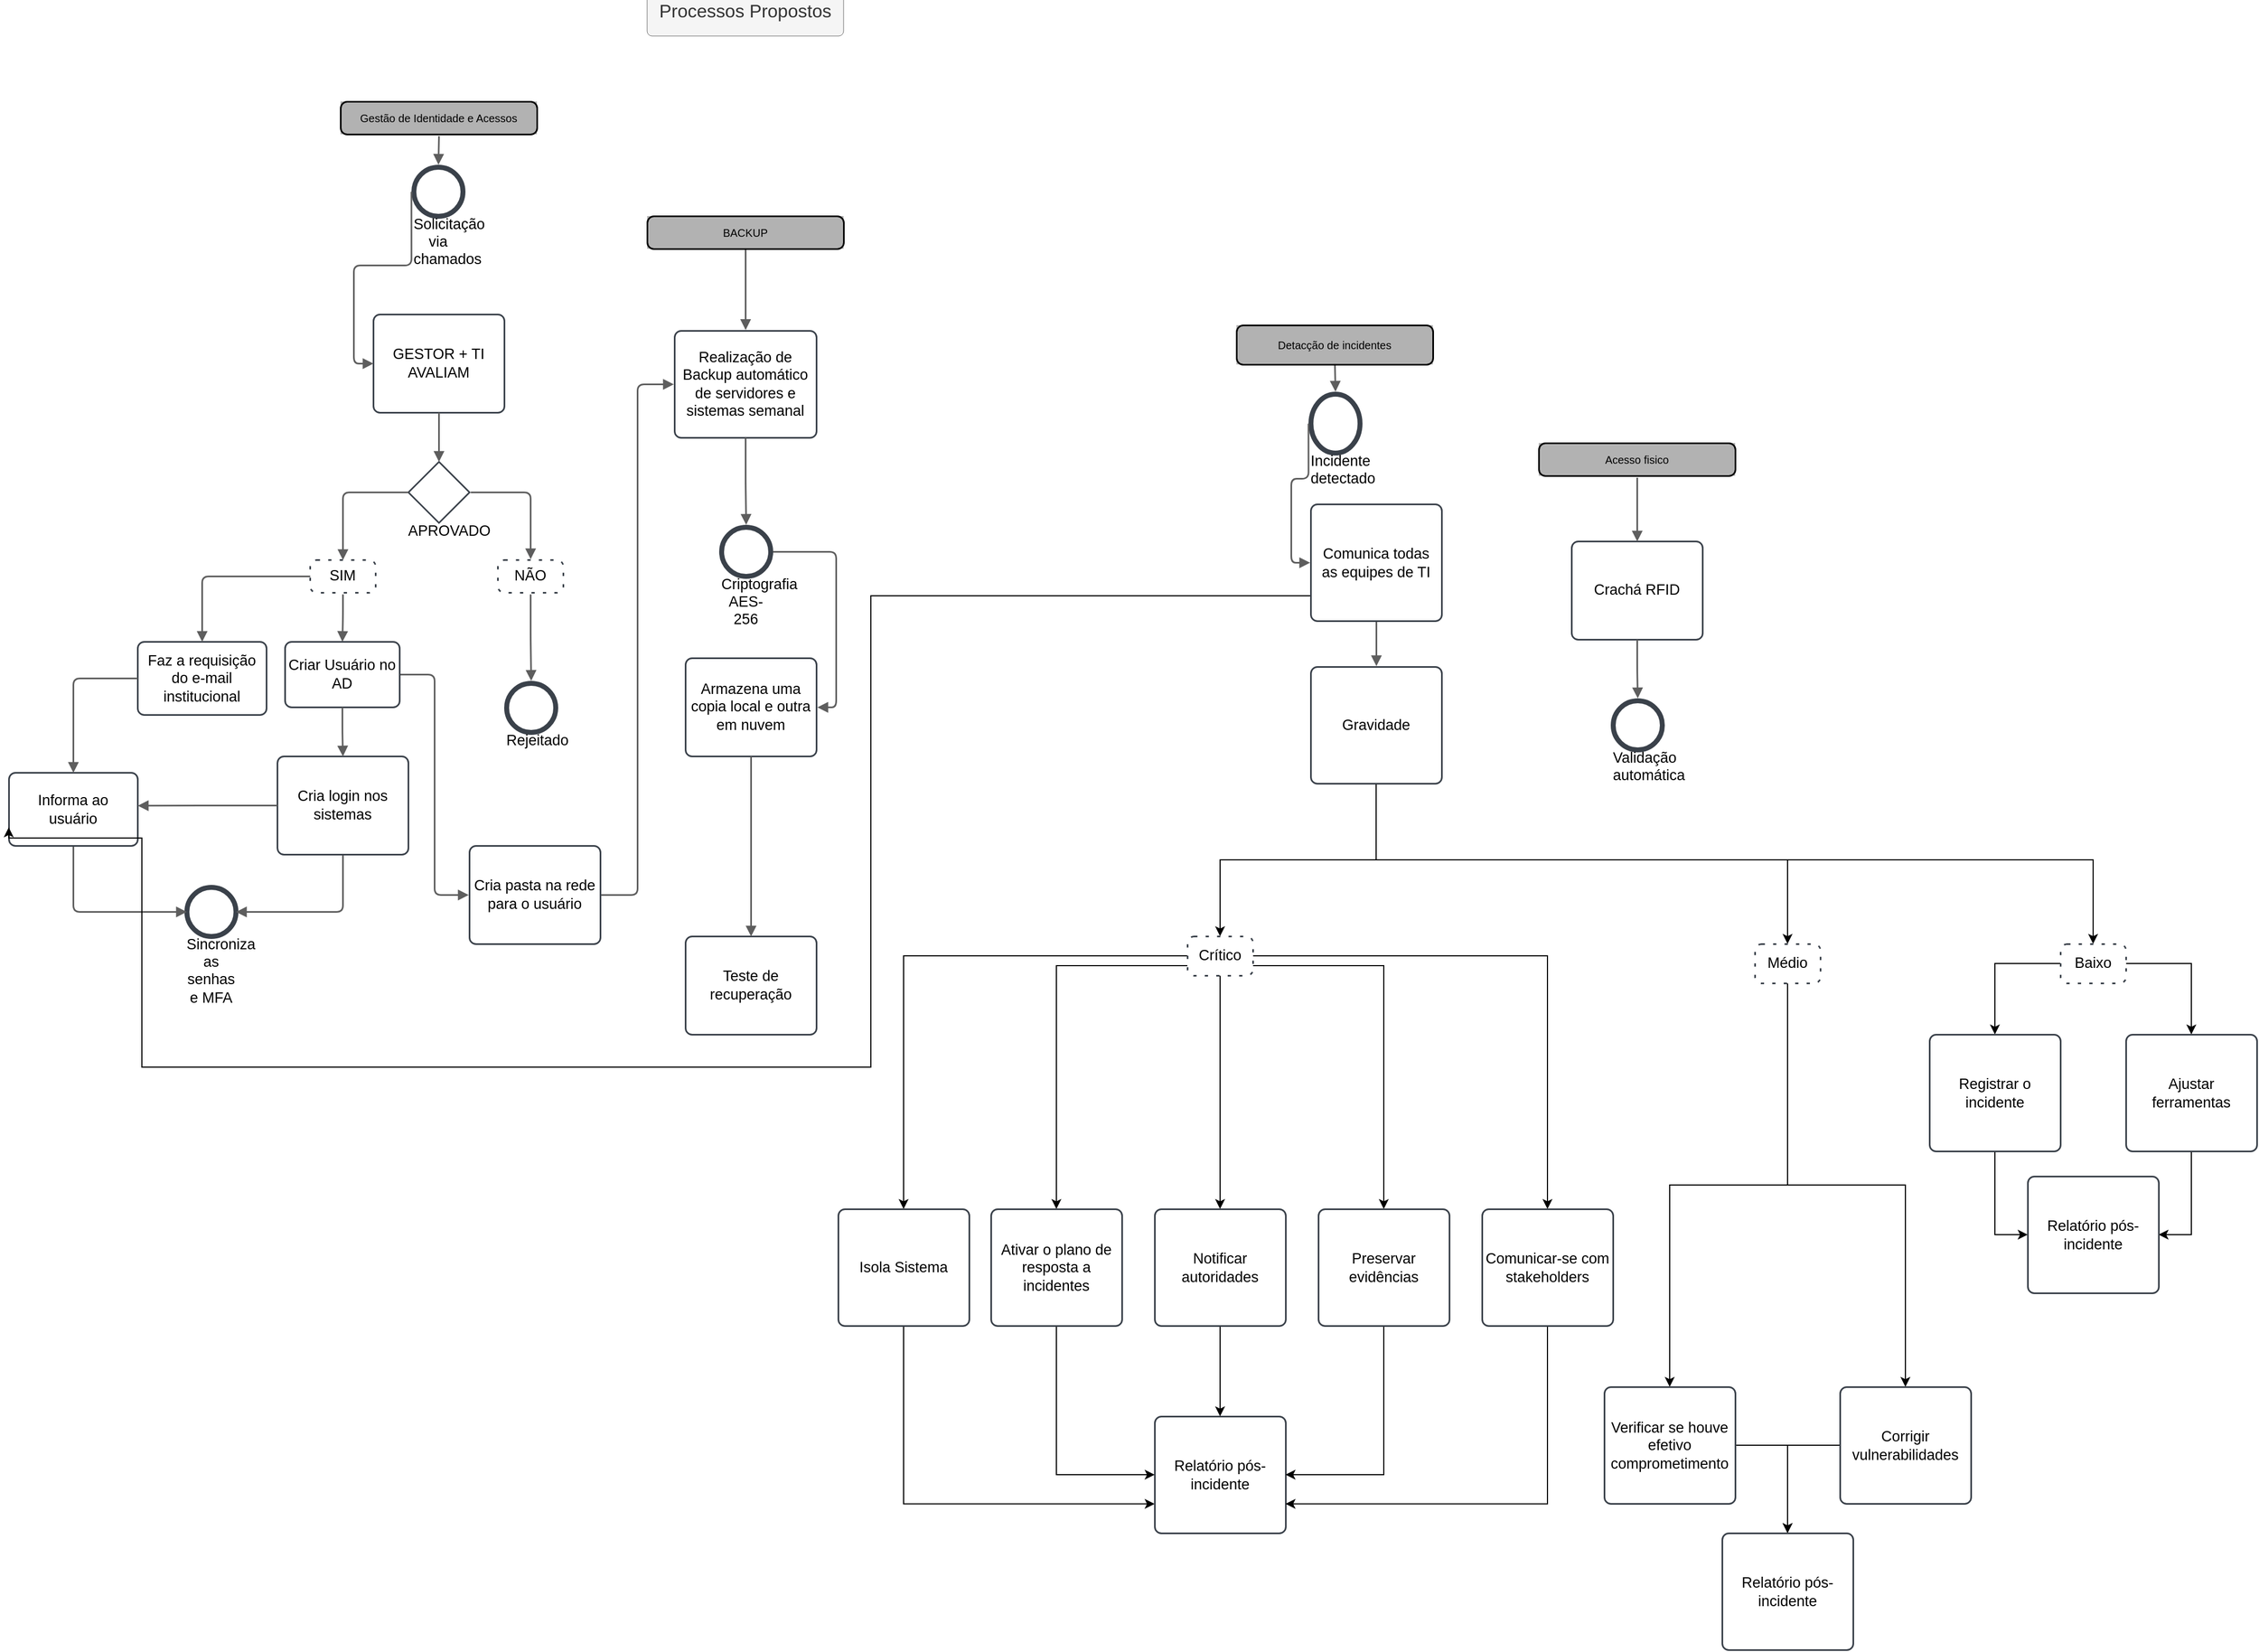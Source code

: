 <mxfile version="26.2.9">
  <diagram name="Page-1" id="2a216829-ef6e-dabb-86c1-c78162f3ba2b">
    <mxGraphModel dx="5223" dy="3810" grid="1" gridSize="10" guides="1" tooltips="1" connect="1" arrows="1" fold="1" page="1" pageScale="1" pageWidth="850" pageHeight="1100" background="none" math="0" shadow="0">
      <root>
        <mxCell id="0" />
        <mxCell id="1" parent="0" />
        <mxCell id="rD__Bi_7_aJGjnoCtn_X-9" value="Gestão de Identidade e Acessos" style="html=1;overflow=block;blockSpacing=1;whiteSpace=wrap;fontSize=10;fontColor=default;align=center;spacing=3.8;strokeOpacity=100;fillOpacity=100;rounded=1;absoluteArcSize=1;arcSize=12;fillColor=#ffffff;strokeWidth=1.5;" vertex="1" parent="1">
          <mxGeometry x="-1906" y="-1435" width="180" height="30" as="geometry" />
        </mxCell>
        <mxCell id="rD__Bi_7_aJGjnoCtn_X-10" value="" style="fillColor=#000000;strokeColor=none;opacity=30;" vertex="1" parent="rD__Bi_7_aJGjnoCtn_X-9">
          <mxGeometry width="180" height="30" as="geometry" />
        </mxCell>
        <mxCell id="rD__Bi_7_aJGjnoCtn_X-11" value="BACKUP" style="html=1;overflow=block;blockSpacing=1;whiteSpace=wrap;fontSize=10;align=center;spacing=3.8;strokeOpacity=100;fillOpacity=100;rounded=1;absoluteArcSize=1;arcSize=12;fillColor=#ffffff;strokeWidth=1.5;" vertex="1" parent="1">
          <mxGeometry x="-1625" y="-1330" width="180" height="30" as="geometry" />
        </mxCell>
        <mxCell id="rD__Bi_7_aJGjnoCtn_X-12" value="" style="fillColor=#000000;strokeColor=none;opacity=30;" vertex="1" parent="rD__Bi_7_aJGjnoCtn_X-11">
          <mxGeometry width="180" height="30" as="geometry" />
        </mxCell>
        <mxCell id="rD__Bi_7_aJGjnoCtn_X-13" value="Detacção de incidentes" style="html=1;overflow=block;blockSpacing=1;whiteSpace=wrap;fontSize=10;align=center;spacing=3.8;strokeOpacity=100;fillOpacity=100;rounded=1;absoluteArcSize=1;arcSize=12;fillColor=#ffffff;strokeWidth=1.5;" vertex="1" parent="1">
          <mxGeometry x="-1085" y="-1230" width="180" height="36" as="geometry" />
        </mxCell>
        <mxCell id="rD__Bi_7_aJGjnoCtn_X-14" value="" style="fillColor=#000000;strokeColor=none;opacity=30;" vertex="1" parent="rD__Bi_7_aJGjnoCtn_X-13">
          <mxGeometry width="180" height="36" as="geometry" />
        </mxCell>
        <mxCell id="rD__Bi_7_aJGjnoCtn_X-15" value="Acesso fisico" style="html=1;overflow=block;blockSpacing=1;whiteSpace=wrap;fontSize=10;align=center;spacing=3.8;strokeOpacity=100;fillOpacity=100;rounded=1;absoluteArcSize=1;arcSize=12;fillColor=#ffffff;strokeWidth=1.5;" vertex="1" parent="1">
          <mxGeometry x="-808" y="-1122" width="180" height="30" as="geometry" />
        </mxCell>
        <mxCell id="rD__Bi_7_aJGjnoCtn_X-16" value="" style="fillColor=#000000;strokeColor=none;opacity=30;" vertex="1" parent="rD__Bi_7_aJGjnoCtn_X-15">
          <mxGeometry width="180" height="30" as="geometry" />
        </mxCell>
        <mxCell id="rD__Bi_7_aJGjnoCtn_X-17" value="GESTOR + TI&#xa;AVALIAM" style="html=1;overflow=block;blockSpacing=1;whiteSpace=wrap;fontSize=13.5;align=center;spacing=3.8;strokeColor=#3a414a;strokeOpacity=100;fillOpacity=100;rounded=1;absoluteArcSize=1;arcSize=12;fillColor=#ffffff;strokeWidth=1.5;" vertex="1" parent="1">
          <mxGeometry x="-1876" y="-1240" width="120" height="90" as="geometry" />
        </mxCell>
        <mxCell id="rD__Bi_7_aJGjnoCtn_X-18" value="APROVADO" style="html=1;overflow=block;blockSpacing=1;shape=mxgraph.bpmn.shape;perimeter=rhombusPerimeter;background=gateway;verticalLabelPosition=bottom;verticalAlign=top;outline=none;symbol=general;strokeColor=#3a414a;strokeOpacity=100;fillOpacity=100;rounded=1;absoluteArcSize=1;arcSize=12;fillColor=#ffffff;strokeWidth=1.5;whiteSpace=wrap;fontSize=13.5;align=center;spacing=0;" vertex="1" parent="1">
          <mxGeometry x="-1844" y="-1105" width="56" height="56" as="geometry" />
        </mxCell>
        <mxCell id="rD__Bi_7_aJGjnoCtn_X-19" value="SIM" style="html=1;overflow=block;blockSpacing=1;shape=ext;dashed=1;dashPattern=2 5;whiteSpace=wrap;fontSize=13.5;align=center;spacing=3.8;strokeColor=#3a414a;strokeOpacity=100;fillOpacity=100;rounded=1;absoluteArcSize=1;arcSize=12;fillColor=#ffffff;strokeWidth=1.5;" vertex="1" parent="1">
          <mxGeometry x="-1934" y="-1015" width="60" height="30" as="geometry" />
        </mxCell>
        <mxCell id="rD__Bi_7_aJGjnoCtn_X-20" value="NÃO" style="html=1;overflow=block;blockSpacing=1;shape=ext;dashed=1;dashPattern=2 5;whiteSpace=wrap;fontSize=13.5;align=center;spacing=3.8;strokeColor=#3a414a;strokeOpacity=100;fillOpacity=100;rounded=1;absoluteArcSize=1;arcSize=12;fillColor=#ffffff;strokeWidth=1.5;" vertex="1" parent="1">
          <mxGeometry x="-1762" y="-1015" width="60" height="30" as="geometry" />
        </mxCell>
        <mxCell id="rD__Bi_7_aJGjnoCtn_X-21" value="Rejeitado" style="html=1;overflow=block;blockSpacing=1;whiteSpace=wrap;shape=mxgraph.bpmn.shape;verticalLabelPosition=bottom;verticalAlign=top;outline=end;fontSize=13.5;align=center;spacing=0;strokeColor=#3a414a;strokeOpacity=100;fillOpacity=100;rounded=1;absoluteArcSize=1;arcSize=12;fillColor=#ffffff;strokeWidth=1.5;" vertex="1" parent="1">
          <mxGeometry x="-1754" y="-902" width="45" height="45" as="geometry" />
        </mxCell>
        <mxCell id="rD__Bi_7_aJGjnoCtn_X-22" value="Solicitação via chamados" style="html=1;overflow=block;blockSpacing=1;whiteSpace=wrap;shape=mxgraph.bpmn.shape;verticalLabelPosition=bottom;verticalAlign=top;outline=end;fontSize=13.5;align=center;spacing=0;strokeColor=#3a414a;strokeOpacity=100;fillOpacity=100;rounded=1;absoluteArcSize=1;arcSize=12;fillColor=#ffffff;strokeWidth=1.5;" vertex="1" parent="1">
          <mxGeometry x="-1839" y="-1375" width="45" height="45" as="geometry" />
        </mxCell>
        <mxCell id="rD__Bi_7_aJGjnoCtn_X-23" value="" style="html=1;jettySize=18;whiteSpace=wrap;fontSize=13;strokeColor=#5E5E5E;strokeWidth=1.5;rounded=1;arcSize=12;edgeStyle=orthogonalEdgeStyle;startArrow=none;endArrow=block;endFill=1;exitX=-0.05;exitY=0.5;exitPerimeter=0;entryX=0;entryY=0.5;entryPerimeter=0;lucidId=1qi7b8Av0Xuy;" edge="1" parent="1" source="rD__Bi_7_aJGjnoCtn_X-22" target="rD__Bi_7_aJGjnoCtn_X-17">
          <mxGeometry width="100" height="100" relative="1" as="geometry">
            <Array as="points" />
          </mxGeometry>
        </mxCell>
        <mxCell id="rD__Bi_7_aJGjnoCtn_X-24" value="" style="html=1;jettySize=18;whiteSpace=wrap;fontSize=13;strokeColor=#5E5E5E;strokeWidth=1.5;rounded=1;arcSize=12;edgeStyle=orthogonalEdgeStyle;startArrow=none;endArrow=block;endFill=1;exitX=0.5;exitY=1;exitPerimeter=0;entryX=0.5;entryY=0;entryPerimeter=0;lucidId=8qi7MVqznRlG;" edge="1" parent="1" source="rD__Bi_7_aJGjnoCtn_X-17" target="rD__Bi_7_aJGjnoCtn_X-18">
          <mxGeometry width="100" height="100" relative="1" as="geometry">
            <Array as="points" />
          </mxGeometry>
        </mxCell>
        <mxCell id="rD__Bi_7_aJGjnoCtn_X-25" value="" style="html=1;jettySize=18;whiteSpace=wrap;fontSize=13;strokeColor=#5E5E5E;strokeWidth=1.5;rounded=1;arcSize=12;edgeStyle=orthogonalEdgeStyle;startArrow=none;endArrow=block;endFill=1;exitX=1.019;exitY=0.5;exitPerimeter=0;entryX=0.5;entryY=-0.025;entryPerimeter=0;lucidId=ari7bcPOTOpe;" edge="1" parent="1" source="rD__Bi_7_aJGjnoCtn_X-18" target="rD__Bi_7_aJGjnoCtn_X-20">
          <mxGeometry width="100" height="100" relative="1" as="geometry">
            <Array as="points" />
          </mxGeometry>
        </mxCell>
        <mxCell id="rD__Bi_7_aJGjnoCtn_X-26" value="" style="html=1;jettySize=18;whiteSpace=wrap;fontSize=13;strokeColor=#5E5E5E;strokeWidth=1.5;rounded=1;arcSize=12;edgeStyle=orthogonalEdgeStyle;startArrow=none;endArrow=block;endFill=1;exitX=0;exitY=0.5;exitPerimeter=0;entryX=0.5;entryY=0;entryPerimeter=0;lucidId=fri711MLL6yt;" edge="1" parent="1" source="rD__Bi_7_aJGjnoCtn_X-18" target="rD__Bi_7_aJGjnoCtn_X-19">
          <mxGeometry width="100" height="100" relative="1" as="geometry">
            <Array as="points" />
          </mxGeometry>
        </mxCell>
        <mxCell id="rD__Bi_7_aJGjnoCtn_X-27" value="" style="html=1;jettySize=18;whiteSpace=wrap;fontSize=13;strokeColor=#5E5E5E;strokeWidth=1.5;rounded=1;arcSize=12;edgeStyle=orthogonalEdgeStyle;startArrow=none;endArrow=block;endFill=1;exitX=0.5;exitY=1.05;exitPerimeter=0;entryX=0.5;entryY=0;entryPerimeter=0;lucidId=qri7VnRi8bmu;" edge="1" parent="1" source="rD__Bi_7_aJGjnoCtn_X-19" target="rD__Bi_7_aJGjnoCtn_X-51">
          <mxGeometry width="100" height="100" relative="1" as="geometry">
            <Array as="points" />
          </mxGeometry>
        </mxCell>
        <mxCell id="rD__Bi_7_aJGjnoCtn_X-28" value="" style="html=1;jettySize=18;whiteSpace=wrap;fontSize=13;strokeColor=#5E5E5E;strokeWidth=1.5;rounded=1;arcSize=12;edgeStyle=orthogonalEdgeStyle;startArrow=none;endArrow=block;endFill=1;exitX=0.5;exitY=1.05;exitPerimeter=0;entryX=0.5;entryY=-0.05;entryPerimeter=0;lucidId=Uri776r0W75.;" edge="1" parent="1" source="rD__Bi_7_aJGjnoCtn_X-20" target="rD__Bi_7_aJGjnoCtn_X-21">
          <mxGeometry width="100" height="100" relative="1" as="geometry">
            <Array as="points" />
          </mxGeometry>
        </mxCell>
        <mxCell id="rD__Bi_7_aJGjnoCtn_X-29" value="" style="html=1;jettySize=18;whiteSpace=wrap;fontSize=13;strokeColor=#5E5E5E;strokeWidth=1.5;rounded=1;arcSize=12;edgeStyle=orthogonalEdgeStyle;startArrow=none;endArrow=block;endFill=1;exitX=0.5;exitY=1.05;exitPerimeter=0;entryX=0.5;entryY=-0.05;entryPerimeter=0;lucidId=jsi7D1w7isp8;" edge="1" parent="1" source="rD__Bi_7_aJGjnoCtn_X-9" target="rD__Bi_7_aJGjnoCtn_X-22">
          <mxGeometry width="100" height="100" relative="1" as="geometry">
            <Array as="points" />
          </mxGeometry>
        </mxCell>
        <mxCell id="rD__Bi_7_aJGjnoCtn_X-30" value="Realização de Backup automático de servidores e sistemas semanal" style="html=1;overflow=block;blockSpacing=1;whiteSpace=wrap;fontSize=13.5;align=center;spacing=3.8;strokeColor=#3a414a;strokeOpacity=100;fillOpacity=100;rounded=1;absoluteArcSize=1;arcSize=12;fillColor=#ffffff;strokeWidth=1.5;" vertex="1" parent="1">
          <mxGeometry x="-1600" y="-1225" width="130" height="98" as="geometry" />
        </mxCell>
        <mxCell id="rD__Bi_7_aJGjnoCtn_X-31" value="Criptografia AES-256" style="html=1;overflow=block;blockSpacing=1;whiteSpace=wrap;shape=mxgraph.bpmn.shape;verticalLabelPosition=bottom;verticalAlign=top;outline=end;fontSize=13.5;align=center;spacing=0;strokeColor=#3a414a;strokeOpacity=100;fillOpacity=100;rounded=1;absoluteArcSize=1;arcSize=12;fillColor=#ffffff;strokeWidth=1.5;" vertex="1" parent="1">
          <mxGeometry x="-1557" y="-1045" width="45" height="45" as="geometry" />
        </mxCell>
        <mxCell id="rD__Bi_7_aJGjnoCtn_X-32" value="Teste de recuperação" style="html=1;overflow=block;blockSpacing=1;whiteSpace=wrap;fontSize=13.5;align=center;spacing=3.8;strokeColor=#3a414a;strokeOpacity=100;fillOpacity=100;rounded=1;absoluteArcSize=1;arcSize=12;fillColor=#ffffff;strokeWidth=1.5;" vertex="1" parent="1">
          <mxGeometry x="-1590" y="-670" width="120" height="90" as="geometry" />
        </mxCell>
        <mxCell id="rD__Bi_7_aJGjnoCtn_X-33" value="" style="html=1;jettySize=18;whiteSpace=wrap;fontSize=13;strokeColor=#5E5E5E;strokeWidth=1.5;rounded=1;arcSize=12;edgeStyle=orthogonalEdgeStyle;startArrow=none;endArrow=block;endFill=1;exitX=1.05;exitY=0.5;exitPerimeter=0;entryX=1.006;entryY=0.5;entryPerimeter=0;lucidId=zvi7NfOaGzyh;" edge="1" parent="1" source="rD__Bi_7_aJGjnoCtn_X-31" target="rD__Bi_7_aJGjnoCtn_X-66">
          <mxGeometry width="100" height="100" relative="1" as="geometry">
            <Array as="points">
              <mxPoint x="-1452" y="-1022" />
              <mxPoint x="-1452" y="-880" />
            </Array>
          </mxGeometry>
        </mxCell>
        <mxCell id="rD__Bi_7_aJGjnoCtn_X-34" value="" style="html=1;jettySize=18;whiteSpace=wrap;fontSize=13;strokeColor=#5E5E5E;strokeWidth=1.5;rounded=1;arcSize=12;edgeStyle=orthogonalEdgeStyle;startArrow=none;endArrow=block;endFill=1;exitX=0.5;exitY=1.025;exitPerimeter=0;entryX=0.5;entryY=-0.008;entryPerimeter=0;lucidId=Hvi7lHUSgAR8;" edge="1" parent="1" source="rD__Bi_7_aJGjnoCtn_X-11" target="rD__Bi_7_aJGjnoCtn_X-30">
          <mxGeometry width="100" height="100" relative="1" as="geometry">
            <Array as="points" />
          </mxGeometry>
        </mxCell>
        <mxCell id="rD__Bi_7_aJGjnoCtn_X-77" style="edgeStyle=orthogonalEdgeStyle;rounded=0;orthogonalLoop=1;jettySize=auto;html=1;exitX=0.5;exitY=1;exitDx=0;exitDy=0;entryX=0.5;entryY=0;entryDx=0;entryDy=0;" edge="1" parent="1" source="rD__Bi_7_aJGjnoCtn_X-35" target="rD__Bi_7_aJGjnoCtn_X-36">
          <mxGeometry relative="1" as="geometry" />
        </mxCell>
        <mxCell id="rD__Bi_7_aJGjnoCtn_X-78" style="edgeStyle=orthogonalEdgeStyle;rounded=0;orthogonalLoop=1;jettySize=auto;html=1;exitX=0.5;exitY=1;exitDx=0;exitDy=0;" edge="1" parent="1" source="rD__Bi_7_aJGjnoCtn_X-35" target="rD__Bi_7_aJGjnoCtn_X-75">
          <mxGeometry relative="1" as="geometry">
            <Array as="points">
              <mxPoint x="-957" y="-740" />
              <mxPoint x="-300" y="-740" />
            </Array>
          </mxGeometry>
        </mxCell>
        <mxCell id="rD__Bi_7_aJGjnoCtn_X-100" style="edgeStyle=orthogonalEdgeStyle;rounded=0;orthogonalLoop=1;jettySize=auto;html=1;exitX=0.5;exitY=1;exitDx=0;exitDy=0;entryX=0.5;entryY=0;entryDx=0;entryDy=0;" edge="1" parent="1" source="rD__Bi_7_aJGjnoCtn_X-35" target="rD__Bi_7_aJGjnoCtn_X-38">
          <mxGeometry relative="1" as="geometry">
            <Array as="points">
              <mxPoint x="-957" y="-740" />
              <mxPoint x="-580" y="-740" />
            </Array>
          </mxGeometry>
        </mxCell>
        <mxCell id="rD__Bi_7_aJGjnoCtn_X-35" value="Gravidade" style="html=1;overflow=block;blockSpacing=1;whiteSpace=wrap;fontSize=13.5;align=center;spacing=3.8;strokeColor=#3a414a;strokeOpacity=100;fillOpacity=100;rounded=1;absoluteArcSize=1;arcSize=12;fillColor=#ffffff;strokeWidth=1.5;" vertex="1" parent="1">
          <mxGeometry x="-1017" y="-917" width="120" height="107" as="geometry" />
        </mxCell>
        <mxCell id="rD__Bi_7_aJGjnoCtn_X-80" style="edgeStyle=orthogonalEdgeStyle;rounded=0;orthogonalLoop=1;jettySize=auto;html=1;exitX=0;exitY=0.5;exitDx=0;exitDy=0;" edge="1" parent="1" source="rD__Bi_7_aJGjnoCtn_X-36" target="rD__Bi_7_aJGjnoCtn_X-42">
          <mxGeometry relative="1" as="geometry" />
        </mxCell>
        <mxCell id="rD__Bi_7_aJGjnoCtn_X-81" style="edgeStyle=orthogonalEdgeStyle;rounded=0;orthogonalLoop=1;jettySize=auto;html=1;entryX=0.5;entryY=0;entryDx=0;entryDy=0;exitX=0;exitY=0.75;exitDx=0;exitDy=0;" edge="1" parent="1" source="rD__Bi_7_aJGjnoCtn_X-36" target="rD__Bi_7_aJGjnoCtn_X-79">
          <mxGeometry relative="1" as="geometry">
            <mxPoint x="-1100" y="-630" as="sourcePoint" />
          </mxGeometry>
        </mxCell>
        <mxCell id="rD__Bi_7_aJGjnoCtn_X-85" style="edgeStyle=orthogonalEdgeStyle;rounded=0;orthogonalLoop=1;jettySize=auto;html=1;exitX=0.5;exitY=1;exitDx=0;exitDy=0;" edge="1" parent="1" source="rD__Bi_7_aJGjnoCtn_X-36" target="rD__Bi_7_aJGjnoCtn_X-82">
          <mxGeometry relative="1" as="geometry">
            <Array as="points">
              <mxPoint x="-1100" y="-570" />
              <mxPoint x="-1100" y="-570" />
            </Array>
          </mxGeometry>
        </mxCell>
        <mxCell id="rD__Bi_7_aJGjnoCtn_X-86" style="edgeStyle=orthogonalEdgeStyle;rounded=0;orthogonalLoop=1;jettySize=auto;html=1;exitX=1;exitY=0.5;exitDx=0;exitDy=0;entryX=0.5;entryY=0;entryDx=0;entryDy=0;" edge="1" parent="1" source="rD__Bi_7_aJGjnoCtn_X-36" target="rD__Bi_7_aJGjnoCtn_X-84">
          <mxGeometry relative="1" as="geometry" />
        </mxCell>
        <mxCell id="rD__Bi_7_aJGjnoCtn_X-88" style="edgeStyle=orthogonalEdgeStyle;rounded=0;orthogonalLoop=1;jettySize=auto;html=1;exitX=1;exitY=0.75;exitDx=0;exitDy=0;entryX=0.5;entryY=0;entryDx=0;entryDy=0;" edge="1" parent="1" source="rD__Bi_7_aJGjnoCtn_X-36" target="rD__Bi_7_aJGjnoCtn_X-83">
          <mxGeometry relative="1" as="geometry" />
        </mxCell>
        <mxCell id="rD__Bi_7_aJGjnoCtn_X-36" value="Crítico" style="html=1;overflow=block;blockSpacing=1;shape=ext;dashed=1;dashPattern=2 5;whiteSpace=wrap;fontSize=13.5;align=center;spacing=3.8;strokeColor=#3a414a;strokeOpacity=100;fillOpacity=100;rounded=1;absoluteArcSize=1;arcSize=12;fillColor=#ffffff;strokeWidth=1.5;" vertex="1" parent="1">
          <mxGeometry x="-1130" y="-670" width="60" height="36" as="geometry" />
        </mxCell>
        <mxCell id="rD__Bi_7_aJGjnoCtn_X-91" style="edgeStyle=orthogonalEdgeStyle;rounded=0;orthogonalLoop=1;jettySize=auto;html=1;exitX=0.5;exitY=1;exitDx=0;exitDy=0;" edge="1" parent="1" source="rD__Bi_7_aJGjnoCtn_X-38" target="rD__Bi_7_aJGjnoCtn_X-90">
          <mxGeometry relative="1" as="geometry" />
        </mxCell>
        <mxCell id="rD__Bi_7_aJGjnoCtn_X-92" style="edgeStyle=orthogonalEdgeStyle;rounded=0;orthogonalLoop=1;jettySize=auto;html=1;exitX=0.5;exitY=1;exitDx=0;exitDy=0;entryX=0.5;entryY=0;entryDx=0;entryDy=0;" edge="1" parent="1" source="rD__Bi_7_aJGjnoCtn_X-38" target="rD__Bi_7_aJGjnoCtn_X-40">
          <mxGeometry relative="1" as="geometry" />
        </mxCell>
        <mxCell id="rD__Bi_7_aJGjnoCtn_X-38" value="Médio" style="html=1;overflow=block;blockSpacing=1;shape=ext;dashed=1;dashPattern=2 5;whiteSpace=wrap;fontSize=13.5;align=center;spacing=3.8;strokeColor=#3a414a;strokeOpacity=100;fillOpacity=100;rounded=1;absoluteArcSize=1;arcSize=12;fillColor=#ffffff;strokeWidth=1.5;" vertex="1" parent="1">
          <mxGeometry x="-610" y="-663" width="60" height="36" as="geometry" />
        </mxCell>
        <mxCell id="rD__Bi_7_aJGjnoCtn_X-104" style="edgeStyle=orthogonalEdgeStyle;rounded=0;orthogonalLoop=1;jettySize=auto;html=1;exitX=1;exitY=0.5;exitDx=0;exitDy=0;" edge="1" parent="1" source="rD__Bi_7_aJGjnoCtn_X-40" target="rD__Bi_7_aJGjnoCtn_X-103">
          <mxGeometry relative="1" as="geometry" />
        </mxCell>
        <mxCell id="rD__Bi_7_aJGjnoCtn_X-40" value="Verificar se houve efetivo comprometimento" style="html=1;overflow=block;blockSpacing=1;whiteSpace=wrap;fontSize=13.5;align=center;spacing=3.8;strokeColor=#3a414a;strokeOpacity=100;fillOpacity=100;rounded=1;absoluteArcSize=1;arcSize=12;fillColor=#ffffff;strokeWidth=1.5;" vertex="1" parent="1">
          <mxGeometry x="-748" y="-257" width="120" height="107" as="geometry" />
        </mxCell>
        <mxCell id="rD__Bi_7_aJGjnoCtn_X-95" style="edgeStyle=orthogonalEdgeStyle;rounded=0;orthogonalLoop=1;jettySize=auto;html=1;exitX=0.5;exitY=1;exitDx=0;exitDy=0;entryX=0;entryY=0.75;entryDx=0;entryDy=0;" edge="1" parent="1" source="rD__Bi_7_aJGjnoCtn_X-42" target="rD__Bi_7_aJGjnoCtn_X-44">
          <mxGeometry relative="1" as="geometry" />
        </mxCell>
        <mxCell id="rD__Bi_7_aJGjnoCtn_X-42" value="Isola Sistema" style="html=1;overflow=block;blockSpacing=1;whiteSpace=wrap;fontSize=13.5;align=center;spacing=3.8;strokeColor=#3a414a;strokeOpacity=100;fillOpacity=100;rounded=1;absoluteArcSize=1;arcSize=12;fillColor=#ffffff;strokeWidth=1.5;" vertex="1" parent="1">
          <mxGeometry x="-1450" y="-420" width="120" height="107" as="geometry" />
        </mxCell>
        <mxCell id="rD__Bi_7_aJGjnoCtn_X-44" value="Relatório pós-incidente" style="html=1;overflow=block;blockSpacing=1;whiteSpace=wrap;fontSize=13.5;align=center;spacing=3.8;strokeColor=#3a414a;strokeOpacity=100;fillOpacity=100;rounded=1;absoluteArcSize=1;arcSize=12;fillColor=#ffffff;strokeWidth=1.5;" vertex="1" parent="1">
          <mxGeometry x="-1160" y="-230" width="120" height="107" as="geometry" />
        </mxCell>
        <mxCell id="rD__Bi_7_aJGjnoCtn_X-46" value="Crachá RFID" style="html=1;overflow=block;blockSpacing=1;whiteSpace=wrap;fontSize=13.5;align=center;spacing=3.8;strokeColor=#3a414a;strokeOpacity=100;fillOpacity=100;rounded=1;absoluteArcSize=1;arcSize=12;fillColor=#ffffff;strokeWidth=1.5;" vertex="1" parent="1">
          <mxGeometry x="-778" y="-1032" width="120" height="90" as="geometry" />
        </mxCell>
        <mxCell id="rD__Bi_7_aJGjnoCtn_X-47" value="Validação automática" style="html=1;overflow=block;blockSpacing=1;whiteSpace=wrap;shape=mxgraph.bpmn.shape;verticalLabelPosition=bottom;verticalAlign=top;outline=end;fontSize=13.5;align=center;spacing=0;strokeColor=#3a414a;strokeOpacity=100;fillOpacity=100;rounded=1;absoluteArcSize=1;arcSize=12;fillColor=#ffffff;strokeWidth=1.5;" vertex="1" parent="1">
          <mxGeometry x="-740" y="-886" width="45" height="45" as="geometry" />
        </mxCell>
        <mxCell id="rD__Bi_7_aJGjnoCtn_X-48" value="" style="html=1;jettySize=18;whiteSpace=wrap;fontSize=13;strokeColor=#5E5E5E;strokeWidth=1.5;rounded=1;arcSize=12;edgeStyle=orthogonalEdgeStyle;startArrow=none;endArrow=block;endFill=1;exitX=0.5;exitY=1;exitPerimeter=0;entryX=0.5;entryY=-0.05;entryPerimeter=0;lucidId=tCi74.-eWCWQ;" edge="1" parent="1" source="rD__Bi_7_aJGjnoCtn_X-46" target="rD__Bi_7_aJGjnoCtn_X-47">
          <mxGeometry width="100" height="100" relative="1" as="geometry">
            <Array as="points" />
          </mxGeometry>
        </mxCell>
        <mxCell id="rD__Bi_7_aJGjnoCtn_X-49" value="" style="html=1;jettySize=18;whiteSpace=wrap;fontSize=13;strokeColor=#5E5E5E;strokeWidth=1.5;rounded=1;arcSize=12;edgeStyle=orthogonalEdgeStyle;startArrow=none;endArrow=block;endFill=1;exitX=0.5;exitY=1.05;exitPerimeter=0;entryX=0.5;entryY=0;entryPerimeter=0;lucidId=wCi73nZ9If8Q;" edge="1" parent="1" source="rD__Bi_7_aJGjnoCtn_X-15" target="rD__Bi_7_aJGjnoCtn_X-46">
          <mxGeometry width="100" height="100" relative="1" as="geometry">
            <Array as="points" />
          </mxGeometry>
        </mxCell>
        <mxCell id="rD__Bi_7_aJGjnoCtn_X-50" value="Processos Propostos" style="html=1;overflow=block;blockSpacing=1;whiteSpace=wrap;fontSize=16.7;spacing=0;strokeOpacity=100;rounded=1;absoluteArcSize=1;arcSize=9;strokeWidth=NaN;lucidId=.Rn7T_qeF7R_;fillColor=#f5f5f5;fontColor=#333333;strokeColor=#666666;" vertex="1" parent="1">
          <mxGeometry x="-1625" y="-1540" width="180" height="45" as="geometry" />
        </mxCell>
        <mxCell id="rD__Bi_7_aJGjnoCtn_X-51" value="Criar Usuário no AD" style="html=1;overflow=block;blockSpacing=1;whiteSpace=wrap;fontSize=13.5;align=center;spacing=3.8;strokeColor=#3a414a;strokeOpacity=100;fillOpacity=100;rounded=1;absoluteArcSize=1;arcSize=12;fillColor=#ffffff;strokeWidth=1.5;" vertex="1" parent="1">
          <mxGeometry x="-1957" y="-940" width="105" height="60" as="geometry" />
        </mxCell>
        <mxCell id="rD__Bi_7_aJGjnoCtn_X-52" value="Cria login nos sistemas " style="html=1;overflow=block;blockSpacing=1;whiteSpace=wrap;fontSize=13.5;align=center;spacing=3.8;strokeColor=#3a414a;strokeOpacity=100;fillOpacity=100;rounded=1;absoluteArcSize=1;arcSize=12;fillColor=#ffffff;strokeWidth=1.5;" vertex="1" parent="1">
          <mxGeometry x="-1964" y="-835" width="120" height="90" as="geometry" />
        </mxCell>
        <mxCell id="rD__Bi_7_aJGjnoCtn_X-53" value="" style="html=1;jettySize=18;whiteSpace=wrap;fontSize=13;strokeColor=#5E5E5E;strokeWidth=1.5;rounded=1;arcSize=12;edgeStyle=orthogonalEdgeStyle;startArrow=none;endArrow=block;endFill=1;exitX=0.5;exitY=1;exitPerimeter=0;entryX=0.5;entryY=0;entryPerimeter=0;lucidId=aV-8qqGvgJX_;" edge="1" parent="1" source="rD__Bi_7_aJGjnoCtn_X-51" target="rD__Bi_7_aJGjnoCtn_X-52">
          <mxGeometry width="100" height="100" relative="1" as="geometry">
            <Array as="points" />
          </mxGeometry>
        </mxCell>
        <mxCell id="rD__Bi_7_aJGjnoCtn_X-54" value="Faz a requisição do e-mail institucional " style="html=1;overflow=block;blockSpacing=1;whiteSpace=wrap;fontSize=13.5;align=center;spacing=3.8;strokeColor=#3a414a;strokeOpacity=100;fillOpacity=100;rounded=1;absoluteArcSize=1;arcSize=12;fillColor=#ffffff;strokeWidth=1.5;" vertex="1" parent="1">
          <mxGeometry x="-2092" y="-940" width="118" height="67" as="geometry" />
        </mxCell>
        <mxCell id="rD__Bi_7_aJGjnoCtn_X-55" value="" style="html=1;jettySize=18;whiteSpace=wrap;fontSize=13;strokeColor=#5E5E5E;strokeWidth=1.5;rounded=1;arcSize=12;edgeStyle=orthogonalEdgeStyle;startArrow=none;endArrow=block;endFill=1;exitX=0;exitY=0.5;exitPerimeter=0;entryX=0.5;entryY=0;entryPerimeter=0;lucidId=P0-8dCz11yLC;" edge="1" parent="1" source="rD__Bi_7_aJGjnoCtn_X-19" target="rD__Bi_7_aJGjnoCtn_X-54">
          <mxGeometry width="100" height="100" relative="1" as="geometry">
            <Array as="points" />
          </mxGeometry>
        </mxCell>
        <mxCell id="rD__Bi_7_aJGjnoCtn_X-56" value="Informa ao usuário" style="html=1;overflow=block;blockSpacing=1;whiteSpace=wrap;fontSize=13.5;align=center;spacing=3.8;strokeColor=#3a414a;strokeOpacity=100;fillOpacity=100;rounded=1;absoluteArcSize=1;arcSize=12;fillColor=#ffffff;strokeWidth=1.5;" vertex="1" parent="1">
          <mxGeometry x="-2210" y="-820" width="118" height="67" as="geometry" />
        </mxCell>
        <mxCell id="rD__Bi_7_aJGjnoCtn_X-57" value="" style="html=1;jettySize=18;whiteSpace=wrap;fontSize=13;strokeColor=#5E5E5E;strokeWidth=1.5;rounded=1;arcSize=12;edgeStyle=orthogonalEdgeStyle;startArrow=none;endArrow=block;endFill=1;exitX=0;exitY=0.5;exitPerimeter=0;entryX=0.5;entryY=0;entryPerimeter=0;lucidId=J1-8HkK~47jR;" edge="1" parent="1" source="rD__Bi_7_aJGjnoCtn_X-54" target="rD__Bi_7_aJGjnoCtn_X-56">
          <mxGeometry width="100" height="100" relative="1" as="geometry">
            <Array as="points" />
          </mxGeometry>
        </mxCell>
        <mxCell id="rD__Bi_7_aJGjnoCtn_X-58" value="" style="html=1;jettySize=18;whiteSpace=wrap;fontSize=13;strokeColor=#5E5E5E;strokeWidth=1.5;rounded=1;arcSize=12;edgeStyle=orthogonalEdgeStyle;startArrow=none;endArrow=block;endFill=1;exitX=0;exitY=0.5;exitPerimeter=0;entryX=1;entryY=0.45;entryPerimeter=0;lucidId=M1-8W-cdV8Ct;" edge="1" parent="1" source="rD__Bi_7_aJGjnoCtn_X-52" target="rD__Bi_7_aJGjnoCtn_X-56">
          <mxGeometry width="100" height="100" relative="1" as="geometry">
            <Array as="points" />
          </mxGeometry>
        </mxCell>
        <mxCell id="rD__Bi_7_aJGjnoCtn_X-59" value="Sincroniza as senhas e MFA" style="html=1;overflow=block;blockSpacing=1;whiteSpace=wrap;shape=mxgraph.bpmn.shape;verticalLabelPosition=bottom;verticalAlign=top;outline=end;fontSize=13.5;align=center;spacing=0;strokeColor=#3a414a;strokeOpacity=100;fillOpacity=100;rounded=1;absoluteArcSize=1;arcSize=12;fillColor=#ffffff;strokeWidth=1.5;" vertex="1" parent="1">
          <mxGeometry x="-2047" y="-715" width="45" height="45" as="geometry" />
        </mxCell>
        <mxCell id="rD__Bi_7_aJGjnoCtn_X-60" value="" style="html=1;jettySize=18;whiteSpace=wrap;fontSize=13;strokeColor=#5E5E5E;strokeWidth=1.5;rounded=1;arcSize=12;edgeStyle=orthogonalEdgeStyle;startArrow=none;endArrow=block;endFill=1;exitX=0.5;exitY=1.011;exitPerimeter=0;entryX=0;entryY=0.5;entryPerimeter=0;lucidId=42-87yBbKyxk;" edge="1" parent="1" source="rD__Bi_7_aJGjnoCtn_X-56" target="rD__Bi_7_aJGjnoCtn_X-59">
          <mxGeometry width="100" height="100" relative="1" as="geometry">
            <Array as="points" />
          </mxGeometry>
        </mxCell>
        <mxCell id="rD__Bi_7_aJGjnoCtn_X-61" value="" style="html=1;jettySize=18;whiteSpace=wrap;fontSize=13;strokeColor=#5E5E5E;strokeWidth=1.5;rounded=1;arcSize=12;edgeStyle=orthogonalEdgeStyle;startArrow=none;endArrow=block;endFill=1;exitX=0.5;exitY=1.008;exitPerimeter=0;entryX=1;entryY=0.5;entryPerimeter=0;lucidId=82-8FFXXsl-n;" edge="1" parent="1" source="rD__Bi_7_aJGjnoCtn_X-52" target="rD__Bi_7_aJGjnoCtn_X-59">
          <mxGeometry width="100" height="100" relative="1" as="geometry">
            <Array as="points" />
          </mxGeometry>
        </mxCell>
        <mxCell id="rD__Bi_7_aJGjnoCtn_X-62" value="Cria pasta na rede para o usuário" style="html=1;overflow=block;blockSpacing=1;whiteSpace=wrap;fontSize=13.5;align=center;spacing=3.8;strokeColor=#3a414a;strokeOpacity=100;fillOpacity=100;rounded=1;absoluteArcSize=1;arcSize=12;fillColor=#ffffff;strokeWidth=1.5;" vertex="1" parent="1">
          <mxGeometry x="-1788" y="-753" width="120" height="90" as="geometry" />
        </mxCell>
        <mxCell id="rD__Bi_7_aJGjnoCtn_X-63" value="" style="html=1;jettySize=18;whiteSpace=wrap;fontSize=13;strokeColor=#5E5E5E;strokeWidth=1.5;rounded=1;arcSize=12;edgeStyle=orthogonalEdgeStyle;startArrow=none;endArrow=block;endFill=1;exitX=1.007;exitY=0.5;exitPerimeter=0;entryX=-0.006;entryY=0.5;entryPerimeter=0;lucidId=k4-8.xfHZgtB;" edge="1" parent="1" source="rD__Bi_7_aJGjnoCtn_X-51" target="rD__Bi_7_aJGjnoCtn_X-62">
          <mxGeometry width="100" height="100" relative="1" as="geometry">
            <Array as="points" />
          </mxGeometry>
        </mxCell>
        <mxCell id="rD__Bi_7_aJGjnoCtn_X-64" value="" style="html=1;jettySize=18;whiteSpace=wrap;fontSize=13;strokeColor=#5E5E5E;strokeWidth=1.5;rounded=1;arcSize=12;edgeStyle=orthogonalEdgeStyle;startArrow=none;endArrow=block;endFill=1;exitX=1.006;exitY=0.5;exitPerimeter=0;entryX=-0.006;entryY=0.5;entryPerimeter=0;lucidId=M8-8b17On3F0;" edge="1" parent="1" source="rD__Bi_7_aJGjnoCtn_X-62" target="rD__Bi_7_aJGjnoCtn_X-30">
          <mxGeometry width="100" height="100" relative="1" as="geometry">
            <Array as="points" />
          </mxGeometry>
        </mxCell>
        <mxCell id="rD__Bi_7_aJGjnoCtn_X-65" value="" style="html=1;jettySize=18;whiteSpace=wrap;fontSize=13;strokeColor=#5E5E5E;strokeWidth=1.5;rounded=1;arcSize=12;edgeStyle=orthogonalEdgeStyle;startArrow=none;endArrow=block;endFill=1;exitX=0.5;exitY=1;exitPerimeter=0;entryX=0.5;entryY=-0.05;entryPerimeter=0;lucidId=9--8DnS~~Qbv;" edge="1" parent="1" source="rD__Bi_7_aJGjnoCtn_X-30" target="rD__Bi_7_aJGjnoCtn_X-31">
          <mxGeometry width="100" height="100" relative="1" as="geometry">
            <Array as="points" />
          </mxGeometry>
        </mxCell>
        <mxCell id="rD__Bi_7_aJGjnoCtn_X-66" value="Armazena uma copia local e outra em nuvem" style="html=1;overflow=block;blockSpacing=1;whiteSpace=wrap;fontSize=13.5;align=center;spacing=3.8;strokeColor=#3a414a;strokeOpacity=100;fillOpacity=100;rounded=1;absoluteArcSize=1;arcSize=12;fillColor=#ffffff;strokeWidth=1.5;" vertex="1" parent="1">
          <mxGeometry x="-1590" y="-925" width="120" height="90" as="geometry" />
        </mxCell>
        <mxCell id="rD__Bi_7_aJGjnoCtn_X-67" value="" style="html=1;jettySize=18;whiteSpace=wrap;fontSize=13;strokeColor=#5E5E5E;strokeWidth=1.5;rounded=1;arcSize=12;edgeStyle=orthogonalEdgeStyle;startArrow=none;endArrow=block;endFill=1;exitX=0.5;exitY=1;exitPerimeter=0;entryX=0.5;entryY=0;entryPerimeter=0;lucidId=C.-8Ept5thrP;" edge="1" parent="1" source="rD__Bi_7_aJGjnoCtn_X-66" target="rD__Bi_7_aJGjnoCtn_X-32">
          <mxGeometry width="100" height="100" relative="1" as="geometry">
            <Array as="points" />
          </mxGeometry>
        </mxCell>
        <mxCell id="rD__Bi_7_aJGjnoCtn_X-68" value="Incidente detectado" style="html=1;overflow=block;blockSpacing=1;whiteSpace=wrap;shape=mxgraph.bpmn.shape;verticalLabelPosition=bottom;verticalAlign=top;outline=end;fontSize=13.5;align=center;spacing=0;strokeColor=#3a414a;strokeOpacity=100;fillOpacity=100;rounded=1;absoluteArcSize=1;arcSize=12;fillColor=#ffffff;strokeWidth=1.5;" vertex="1" parent="1">
          <mxGeometry x="-1017" y="-1167" width="45" height="54" as="geometry" />
        </mxCell>
        <mxCell id="rD__Bi_7_aJGjnoCtn_X-69" value="" style="html=1;jettySize=18;whiteSpace=wrap;fontSize=13;strokeColor=#5E5E5E;strokeWidth=1.5;rounded=1;arcSize=12;edgeStyle=orthogonalEdgeStyle;startArrow=none;endArrow=block;endFill=1;exitX=0.5;exitY=1.021;exitPerimeter=0;entryX=0.5;entryY=-0.042;entryPerimeter=0;lucidId=D~-8crL890ZL;" edge="1" parent="1" source="rD__Bi_7_aJGjnoCtn_X-13" target="rD__Bi_7_aJGjnoCtn_X-68">
          <mxGeometry width="100" height="100" relative="1" as="geometry">
            <Array as="points" />
          </mxGeometry>
        </mxCell>
        <mxCell id="rD__Bi_7_aJGjnoCtn_X-70" value="" style="html=1;jettySize=18;whiteSpace=wrap;fontSize=13;strokeColor=#5E5E5E;strokeWidth=1.5;rounded=1;arcSize=12;edgeStyle=orthogonalEdgeStyle;startArrow=none;endArrow=block;endFill=1;exitX=-0.05;exitY=0.5;exitPerimeter=0;entryX=-0.006;entryY=0.5;entryPerimeter=0;lucidId=O~-8GXl4rpnG;" edge="1" parent="1" source="rD__Bi_7_aJGjnoCtn_X-68" target="rD__Bi_7_aJGjnoCtn_X-71">
          <mxGeometry width="100" height="100" relative="1" as="geometry">
            <Array as="points" />
          </mxGeometry>
        </mxCell>
        <mxCell id="rD__Bi_7_aJGjnoCtn_X-74" style="edgeStyle=orthogonalEdgeStyle;rounded=0;orthogonalLoop=1;jettySize=auto;html=1;exitX=0;exitY=0.75;exitDx=0;exitDy=0;entryX=0;entryY=0.75;entryDx=0;entryDy=0;" edge="1" parent="1" source="rD__Bi_7_aJGjnoCtn_X-71" target="rD__Bi_7_aJGjnoCtn_X-56">
          <mxGeometry relative="1" as="geometry">
            <Array as="points">
              <mxPoint x="-1017" y="-982" />
              <mxPoint x="-1420" y="-982" />
              <mxPoint x="-1420" y="-550" />
              <mxPoint x="-2088" y="-550" />
              <mxPoint x="-2088" y="-760" />
              <mxPoint x="-2210" y="-760" />
            </Array>
          </mxGeometry>
        </mxCell>
        <mxCell id="rD__Bi_7_aJGjnoCtn_X-71" value="Comunica todas as equipes de TI" style="html=1;overflow=block;blockSpacing=1;whiteSpace=wrap;fontSize=13.5;align=center;spacing=3.8;strokeColor=#3a414a;strokeOpacity=100;fillOpacity=100;rounded=1;absoluteArcSize=1;arcSize=12;fillColor=#ffffff;strokeWidth=1.5;" vertex="1" parent="1">
          <mxGeometry x="-1017" y="-1066" width="120" height="107" as="geometry" />
        </mxCell>
        <mxCell id="rD__Bi_7_aJGjnoCtn_X-72" value="" style="html=1;jettySize=18;whiteSpace=wrap;fontSize=13;strokeColor=#5E5E5E;strokeWidth=1.5;rounded=1;arcSize=12;edgeStyle=orthogonalEdgeStyle;startArrow=none;endArrow=block;endFill=1;exitX=0.5;exitY=1.007;exitPerimeter=0;entryX=0.5;entryY=-0.007;entryPerimeter=0;lucidId=8a_81ArISmYs;" edge="1" parent="1" source="rD__Bi_7_aJGjnoCtn_X-71" target="rD__Bi_7_aJGjnoCtn_X-35">
          <mxGeometry width="100" height="100" relative="1" as="geometry">
            <Array as="points" />
          </mxGeometry>
        </mxCell>
        <mxCell id="rD__Bi_7_aJGjnoCtn_X-101" style="edgeStyle=orthogonalEdgeStyle;rounded=0;orthogonalLoop=1;jettySize=auto;html=1;exitX=0;exitY=0.5;exitDx=0;exitDy=0;entryX=0.5;entryY=0;entryDx=0;entryDy=0;" edge="1" parent="1" source="rD__Bi_7_aJGjnoCtn_X-75" target="rD__Bi_7_aJGjnoCtn_X-93">
          <mxGeometry relative="1" as="geometry" />
        </mxCell>
        <mxCell id="rD__Bi_7_aJGjnoCtn_X-102" style="edgeStyle=orthogonalEdgeStyle;rounded=0;orthogonalLoop=1;jettySize=auto;html=1;exitX=1;exitY=0.5;exitDx=0;exitDy=0;entryX=0.5;entryY=0;entryDx=0;entryDy=0;" edge="1" parent="1" source="rD__Bi_7_aJGjnoCtn_X-75" target="rD__Bi_7_aJGjnoCtn_X-94">
          <mxGeometry relative="1" as="geometry" />
        </mxCell>
        <mxCell id="rD__Bi_7_aJGjnoCtn_X-75" value="Baixo" style="html=1;overflow=block;blockSpacing=1;shape=ext;dashed=1;dashPattern=2 5;whiteSpace=wrap;fontSize=13.5;align=center;spacing=3.8;strokeColor=#3a414a;strokeOpacity=100;fillOpacity=100;rounded=1;absoluteArcSize=1;arcSize=12;fillColor=#ffffff;strokeWidth=1.5;" vertex="1" parent="1">
          <mxGeometry x="-330" y="-663" width="60" height="36" as="geometry" />
        </mxCell>
        <mxCell id="rD__Bi_7_aJGjnoCtn_X-96" style="edgeStyle=orthogonalEdgeStyle;rounded=0;orthogonalLoop=1;jettySize=auto;html=1;exitX=0.5;exitY=1;exitDx=0;exitDy=0;entryX=0;entryY=0.5;entryDx=0;entryDy=0;" edge="1" parent="1" source="rD__Bi_7_aJGjnoCtn_X-79" target="rD__Bi_7_aJGjnoCtn_X-44">
          <mxGeometry relative="1" as="geometry" />
        </mxCell>
        <mxCell id="rD__Bi_7_aJGjnoCtn_X-79" value="Ativar o plano de resposta a incidentes" style="html=1;overflow=block;blockSpacing=1;whiteSpace=wrap;fontSize=13.5;align=center;spacing=3.8;strokeColor=#3a414a;strokeOpacity=100;fillOpacity=100;rounded=1;absoluteArcSize=1;arcSize=12;fillColor=#ffffff;strokeWidth=1.5;" vertex="1" parent="1">
          <mxGeometry x="-1310" y="-420" width="120" height="107" as="geometry" />
        </mxCell>
        <mxCell id="rD__Bi_7_aJGjnoCtn_X-97" style="edgeStyle=orthogonalEdgeStyle;rounded=0;orthogonalLoop=1;jettySize=auto;html=1;exitX=0.5;exitY=1;exitDx=0;exitDy=0;" edge="1" parent="1" source="rD__Bi_7_aJGjnoCtn_X-82" target="rD__Bi_7_aJGjnoCtn_X-44">
          <mxGeometry relative="1" as="geometry" />
        </mxCell>
        <mxCell id="rD__Bi_7_aJGjnoCtn_X-82" value="Notificar autoridades" style="html=1;overflow=block;blockSpacing=1;whiteSpace=wrap;fontSize=13.5;align=center;spacing=3.8;strokeColor=#3a414a;strokeOpacity=100;fillOpacity=100;rounded=1;absoluteArcSize=1;arcSize=12;fillColor=#ffffff;strokeWidth=1.5;" vertex="1" parent="1">
          <mxGeometry x="-1160" y="-420" width="120" height="107" as="geometry" />
        </mxCell>
        <mxCell id="rD__Bi_7_aJGjnoCtn_X-98" style="edgeStyle=orthogonalEdgeStyle;rounded=0;orthogonalLoop=1;jettySize=auto;html=1;exitX=0.5;exitY=1;exitDx=0;exitDy=0;entryX=1;entryY=0.5;entryDx=0;entryDy=0;" edge="1" parent="1" source="rD__Bi_7_aJGjnoCtn_X-83" target="rD__Bi_7_aJGjnoCtn_X-44">
          <mxGeometry relative="1" as="geometry" />
        </mxCell>
        <mxCell id="rD__Bi_7_aJGjnoCtn_X-83" value="Preservar evidências" style="html=1;overflow=block;blockSpacing=1;whiteSpace=wrap;fontSize=13.5;align=center;spacing=3.8;strokeColor=#3a414a;strokeOpacity=100;fillOpacity=100;rounded=1;absoluteArcSize=1;arcSize=12;fillColor=#ffffff;strokeWidth=1.5;" vertex="1" parent="1">
          <mxGeometry x="-1010" y="-420" width="120" height="107" as="geometry" />
        </mxCell>
        <mxCell id="rD__Bi_7_aJGjnoCtn_X-99" style="edgeStyle=orthogonalEdgeStyle;rounded=0;orthogonalLoop=1;jettySize=auto;html=1;exitX=0.5;exitY=1;exitDx=0;exitDy=0;entryX=1;entryY=0.75;entryDx=0;entryDy=0;" edge="1" parent="1" source="rD__Bi_7_aJGjnoCtn_X-84" target="rD__Bi_7_aJGjnoCtn_X-44">
          <mxGeometry relative="1" as="geometry" />
        </mxCell>
        <mxCell id="rD__Bi_7_aJGjnoCtn_X-84" value="Comunicar-se com stakeholders" style="html=1;overflow=block;blockSpacing=1;whiteSpace=wrap;fontSize=13.5;align=center;spacing=3.8;strokeColor=#3a414a;strokeOpacity=100;fillOpacity=100;rounded=1;absoluteArcSize=1;arcSize=12;fillColor=#ffffff;strokeWidth=1.5;" vertex="1" parent="1">
          <mxGeometry x="-860" y="-420" width="120" height="107" as="geometry" />
        </mxCell>
        <mxCell id="rD__Bi_7_aJGjnoCtn_X-106" style="edgeStyle=orthogonalEdgeStyle;rounded=0;orthogonalLoop=1;jettySize=auto;html=1;exitX=0;exitY=0.5;exitDx=0;exitDy=0;" edge="1" parent="1" source="rD__Bi_7_aJGjnoCtn_X-90" target="rD__Bi_7_aJGjnoCtn_X-103">
          <mxGeometry relative="1" as="geometry" />
        </mxCell>
        <mxCell id="rD__Bi_7_aJGjnoCtn_X-90" value="Corrigir vulnerabilidades " style="html=1;overflow=block;blockSpacing=1;whiteSpace=wrap;fontSize=13.5;align=center;spacing=3.8;strokeColor=#3a414a;strokeOpacity=100;fillOpacity=100;rounded=1;absoluteArcSize=1;arcSize=12;fillColor=#ffffff;strokeWidth=1.5;" vertex="1" parent="1">
          <mxGeometry x="-532" y="-257" width="120" height="107" as="geometry" />
        </mxCell>
        <mxCell id="rD__Bi_7_aJGjnoCtn_X-108" style="edgeStyle=orthogonalEdgeStyle;rounded=0;orthogonalLoop=1;jettySize=auto;html=1;exitX=0.5;exitY=1;exitDx=0;exitDy=0;entryX=0;entryY=0.5;entryDx=0;entryDy=0;" edge="1" parent="1" source="rD__Bi_7_aJGjnoCtn_X-93" target="rD__Bi_7_aJGjnoCtn_X-107">
          <mxGeometry relative="1" as="geometry" />
        </mxCell>
        <mxCell id="rD__Bi_7_aJGjnoCtn_X-93" value="Registrar o incidente" style="html=1;overflow=block;blockSpacing=1;whiteSpace=wrap;fontSize=13.5;align=center;spacing=3.8;strokeColor=#3a414a;strokeOpacity=100;fillOpacity=100;rounded=1;absoluteArcSize=1;arcSize=12;fillColor=#ffffff;strokeWidth=1.5;" vertex="1" parent="1">
          <mxGeometry x="-450" y="-580" width="120" height="107" as="geometry" />
        </mxCell>
        <mxCell id="rD__Bi_7_aJGjnoCtn_X-109" style="edgeStyle=orthogonalEdgeStyle;rounded=0;orthogonalLoop=1;jettySize=auto;html=1;exitX=0.5;exitY=1;exitDx=0;exitDy=0;entryX=1;entryY=0.5;entryDx=0;entryDy=0;" edge="1" parent="1" source="rD__Bi_7_aJGjnoCtn_X-94" target="rD__Bi_7_aJGjnoCtn_X-107">
          <mxGeometry relative="1" as="geometry" />
        </mxCell>
        <mxCell id="rD__Bi_7_aJGjnoCtn_X-94" value="Ajustar ferramentas" style="html=1;overflow=block;blockSpacing=1;whiteSpace=wrap;fontSize=13.5;align=center;spacing=3.8;strokeColor=#3a414a;strokeOpacity=100;fillOpacity=100;rounded=1;absoluteArcSize=1;arcSize=12;fillColor=#ffffff;strokeWidth=1.5;" vertex="1" parent="1">
          <mxGeometry x="-270" y="-580" width="120" height="107" as="geometry" />
        </mxCell>
        <mxCell id="rD__Bi_7_aJGjnoCtn_X-103" value="Relatório pós-incidente" style="html=1;overflow=block;blockSpacing=1;whiteSpace=wrap;fontSize=13.5;align=center;spacing=3.8;strokeColor=#3a414a;strokeOpacity=100;fillOpacity=100;rounded=1;absoluteArcSize=1;arcSize=12;fillColor=#ffffff;strokeWidth=1.5;" vertex="1" parent="1">
          <mxGeometry x="-640" y="-123" width="120" height="107" as="geometry" />
        </mxCell>
        <mxCell id="rD__Bi_7_aJGjnoCtn_X-107" value="Relatório pós-incidente" style="html=1;overflow=block;blockSpacing=1;whiteSpace=wrap;fontSize=13.5;align=center;spacing=3.8;strokeColor=#3a414a;strokeOpacity=100;fillOpacity=100;rounded=1;absoluteArcSize=1;arcSize=12;fillColor=#ffffff;strokeWidth=1.5;" vertex="1" parent="1">
          <mxGeometry x="-360" y="-450" width="120" height="107" as="geometry" />
        </mxCell>
      </root>
    </mxGraphModel>
  </diagram>
</mxfile>
